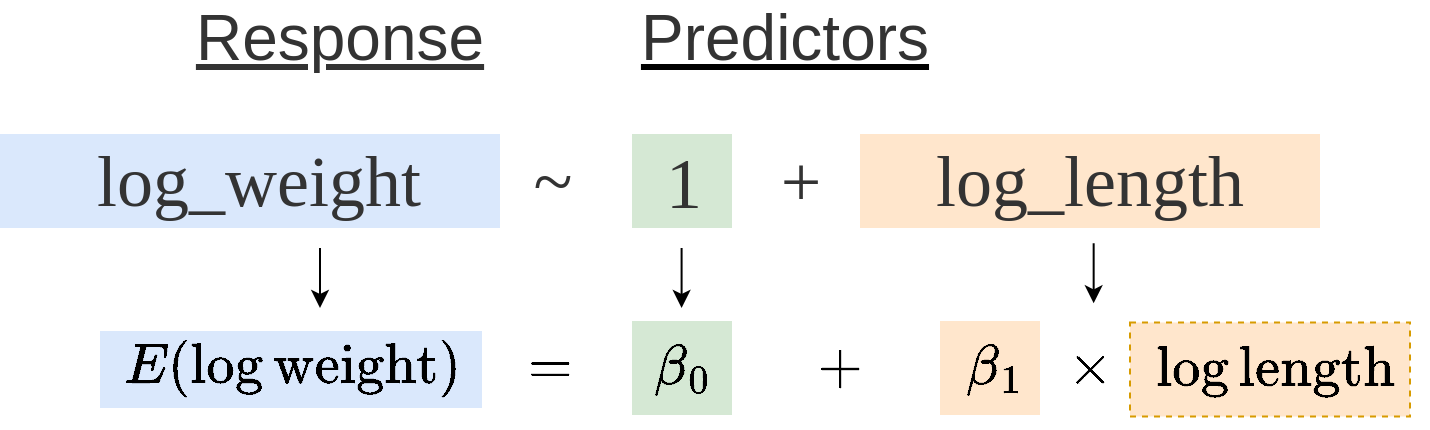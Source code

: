 <mxfile version="13.0.3" type="device"><diagram id="7r0NKqQycRzsBIQo0ryA" name="Page-1"><mxGraphModel dx="1358" dy="816" grid="1" gridSize="10" guides="1" tooltips="1" connect="1" arrows="1" fold="1" page="1" pageScale="1" pageWidth="850" pageHeight="1100" math="1" shadow="0"><root><mxCell id="0"/><mxCell id="1" parent="0"/><mxCell id="lI725QpAR887AicO3JIA-1" value="&lt;span style=&quot;font-family: &amp;#34;fira code&amp;#34; ; font-size: 36px ; font-style: normal ; font-weight: 400 ; letter-spacing: normal ; text-align: center ; text-indent: 0px ; text-transform: none ; word-spacing: 0px ; float: none ; display: inline&quot;&gt;&lt;font color=&quot;#333333&quot;&gt;log_length&lt;/font&gt;&lt;/span&gt;" style="rounded=0;whiteSpace=wrap;html=1;strokeColor=none;fillColor=#ffe6cc;labelBackgroundColor=none;" parent="1" vertex="1"><mxGeometry x="580" y="273" width="230" height="47" as="geometry"/></mxCell><mxCell id="lI725QpAR887AicO3JIA-2" value="" style="rounded=0;whiteSpace=wrap;html=1;strokeColor=none;fillColor=#ffe6cc;" parent="1" vertex="1"><mxGeometry x="620" y="366.5" width="50" height="47" as="geometry"/></mxCell><mxCell id="lI725QpAR887AicO3JIA-3" value="" style="rounded=0;whiteSpace=wrap;html=1;strokeColor=none;fillColor=#d5e8d4;" parent="1" vertex="1"><mxGeometry x="466" y="273" width="50" height="47" as="geometry"/></mxCell><mxCell id="lI725QpAR887AicO3JIA-4" value="" style="rounded=0;whiteSpace=wrap;html=1;strokeColor=none;fillColor=#d5e8d4;" parent="1" vertex="1"><mxGeometry x="466" y="366.5" width="50" height="47" as="geometry"/></mxCell><mxCell id="lI725QpAR887AicO3JIA-5" value="" style="rounded=0;whiteSpace=wrap;html=1;strokeColor=none;fillColor=#dae8fc;" parent="1" vertex="1"><mxGeometry x="200" y="371.5" width="191" height="38.5" as="geometry"/></mxCell><mxCell id="lI725QpAR887AicO3JIA-6" value="" style="rounded=0;whiteSpace=wrap;html=1;strokeColor=none;fillColor=#dae8fc;" parent="1" vertex="1"><mxGeometry x="150" y="273" width="250" height="47" as="geometry"/></mxCell><mxCell id="lI725QpAR887AicO3JIA-7" value="&lt;font style=&quot;font-size: 36px&quot; color=&quot;#333333&quot;&gt;log_weight&lt;/font&gt;" style="text;html=1;strokeColor=none;fillColor=none;align=center;verticalAlign=middle;whiteSpace=wrap;rounded=0;fontFamily=Fira Code;FType=g;" parent="1" vertex="1"><mxGeometry x="157.5" y="261.5" width="242.5" height="70" as="geometry"/></mxCell><mxCell id="lI725QpAR887AicO3JIA-8" value="&lt;font style=&quot;font-size: 24px&quot;&gt;$$E( \log \text{weight})$$&lt;/font&gt;" style="text;html=1;strokeColor=none;fillColor=none;align=center;verticalAlign=middle;whiteSpace=wrap;rounded=0;" parent="1" vertex="1"><mxGeometry x="201" y="375.38" width="190" height="29.25" as="geometry"/></mxCell><mxCell id="lI725QpAR887AicO3JIA-9" value="&lt;font style=&quot;font-size: 24px&quot;&gt;$$=$$&lt;/font&gt;" style="text;html=1;strokeColor=none;fillColor=none;align=center;verticalAlign=middle;whiteSpace=wrap;rounded=0;" parent="1" vertex="1"><mxGeometry x="405" y="380" width="40" height="20" as="geometry"/></mxCell><mxCell id="lI725QpAR887AicO3JIA-10" value="&lt;font style=&quot;font-size: 24px&quot;&gt;$$\beta_0$$&lt;/font&gt;" style="text;html=1;strokeColor=none;fillColor=none;align=center;verticalAlign=middle;whiteSpace=wrap;rounded=0;" parent="1" vertex="1"><mxGeometry x="471" y="380" width="40" height="20" as="geometry"/></mxCell><mxCell id="lI725QpAR887AicO3JIA-11" value="&lt;font style=&quot;font-size: 24px&quot;&gt;$$\beta_1$$&lt;/font&gt;" style="text;html=1;strokeColor=none;fillColor=none;align=center;verticalAlign=middle;whiteSpace=wrap;rounded=0;" parent="1" vertex="1"><mxGeometry x="625" y="380" width="44" height="20" as="geometry"/></mxCell><mxCell id="lI725QpAR887AicO3JIA-12" value="&lt;font style=&quot;font-size: 24px&quot;&gt;$$+$$&lt;/font&gt;" style="text;html=1;strokeColor=none;fillColor=none;align=center;verticalAlign=middle;whiteSpace=wrap;rounded=0;" parent="1" vertex="1"><mxGeometry x="550" y="380" width="40" height="20" as="geometry"/></mxCell><mxCell id="lI725QpAR887AicO3JIA-13" value="" style="endArrow=classic;html=1;" parent="1" edge="1"><mxGeometry width="50" height="50" relative="1" as="geometry"><mxPoint x="310" y="330" as="sourcePoint"/><mxPoint x="310" y="360" as="targetPoint"/></mxGeometry></mxCell><mxCell id="lI725QpAR887AicO3JIA-14" value="" style="endArrow=classic;html=1;" parent="1" edge="1"><mxGeometry width="50" height="50" relative="1" as="geometry"><mxPoint x="490.8" y="330" as="sourcePoint"/><mxPoint x="490.8" y="360" as="targetPoint"/></mxGeometry></mxCell><mxCell id="lI725QpAR887AicO3JIA-15" value="" style="endArrow=classic;html=1;" parent="1" edge="1"><mxGeometry width="50" height="50" relative="1" as="geometry"><mxPoint x="696.83" y="327.63" as="sourcePoint"/><mxPoint x="696.83" y="357.63" as="targetPoint"/></mxGeometry></mxCell><mxCell id="lI725QpAR887AicO3JIA-16" value="&lt;font style=&quot;font-size: 32px;&quot; face=&quot;Arial&quot;&gt;Response&lt;/font&gt;" style="text;html=1;strokeColor=none;fillColor=none;align=center;verticalAlign=middle;whiteSpace=wrap;rounded=0;fontStyle=4;fontFamily=Verdana;labelBackgroundColor=none;fontColor=#333333;fontSize=32;" parent="1" vertex="1"><mxGeometry x="240" y="210" width="160" height="30" as="geometry"/></mxCell><mxCell id="lI725QpAR887AicO3JIA-17" value="&lt;font style=&quot;font-size: 32px;&quot; color=&quot;#333333&quot; face=&quot;Arial&quot;&gt;Predictors&lt;/font&gt;" style="text;html=1;strokeColor=none;fillColor=none;align=center;verticalAlign=middle;whiteSpace=wrap;rounded=0;fontStyle=4;fontFamily=Verdana;fontSize=32;" parent="1" vertex="1"><mxGeometry x="460" y="210" width="165" height="30" as="geometry"/></mxCell><mxCell id="lI725QpAR887AicO3JIA-18" value="&lt;span style=&quot;font-family: &amp;#34;fira code&amp;#34; ; font-size: 36px ; font-style: normal ; font-weight: 400 ; letter-spacing: normal ; text-align: center ; text-indent: 0px ; text-transform: none ; word-spacing: 0px ; float: none ; display: inline&quot;&gt;1&lt;/span&gt;" style="text;whiteSpace=wrap;html=1;fontFamily=Verdana;fontColor=#333333;labelBackgroundColor=none;" parent="1" vertex="1"><mxGeometry x="481" y="270" width="29" height="40" as="geometry"/></mxCell><mxCell id="lI725QpAR887AicO3JIA-19" value="&lt;font color=&quot;#333333&quot;&gt;&lt;span style=&quot;font-size: 36px&quot;&gt;~&lt;/span&gt;&lt;/font&gt;" style="text;html=1;strokeColor=none;fillColor=none;align=center;verticalAlign=middle;whiteSpace=wrap;rounded=0;fontFamily=Fira Code;FType=g;" parent="1" vertex="1"><mxGeometry x="405" y="261.5" width="42.5" height="70" as="geometry"/></mxCell><mxCell id="lI725QpAR887AicO3JIA-20" value="&lt;font style=&quot;font-size: 36px&quot; face=&quot;Fira Code&quot;&gt;+&lt;/font&gt;" style="text;html=1;align=center;verticalAlign=middle;resizable=0;points=[];autosize=1;fontFamily=Verdana;fontColor=#333333;" parent="1" vertex="1"><mxGeometry x="530" y="281.5" width="40" height="30" as="geometry"/></mxCell><mxCell id="lI725QpAR887AicO3JIA-21" value="" style="rounded=0;whiteSpace=wrap;html=1;strokeColor=#d79b00;fillColor=#ffe6cc;dashed=1;" parent="1" vertex="1"><mxGeometry x="715" y="367.25" width="140" height="47" as="geometry"/></mxCell><mxCell id="lI725QpAR887AicO3JIA-22" value="&lt;font style=&quot;font-size: 24px&quot;&gt;$$\log \text{length}$$&lt;/font&gt;" style="text;html=1;strokeColor=none;fillColor=none;align=center;verticalAlign=middle;whiteSpace=wrap;rounded=0;" parent="1" vertex="1"><mxGeometry x="765" y="380.75" width="45" height="20" as="geometry"/></mxCell><mxCell id="lI725QpAR887AicO3JIA-25" value="&lt;font style=&quot;font-size: 24px&quot;&gt;$$\times$$&lt;/font&gt;" style="text;html=1;strokeColor=none;fillColor=none;align=center;verticalAlign=middle;whiteSpace=wrap;rounded=0;" parent="1" vertex="1"><mxGeometry x="675" y="380" width="40" height="20" as="geometry"/></mxCell></root></mxGraphModel></diagram></mxfile>